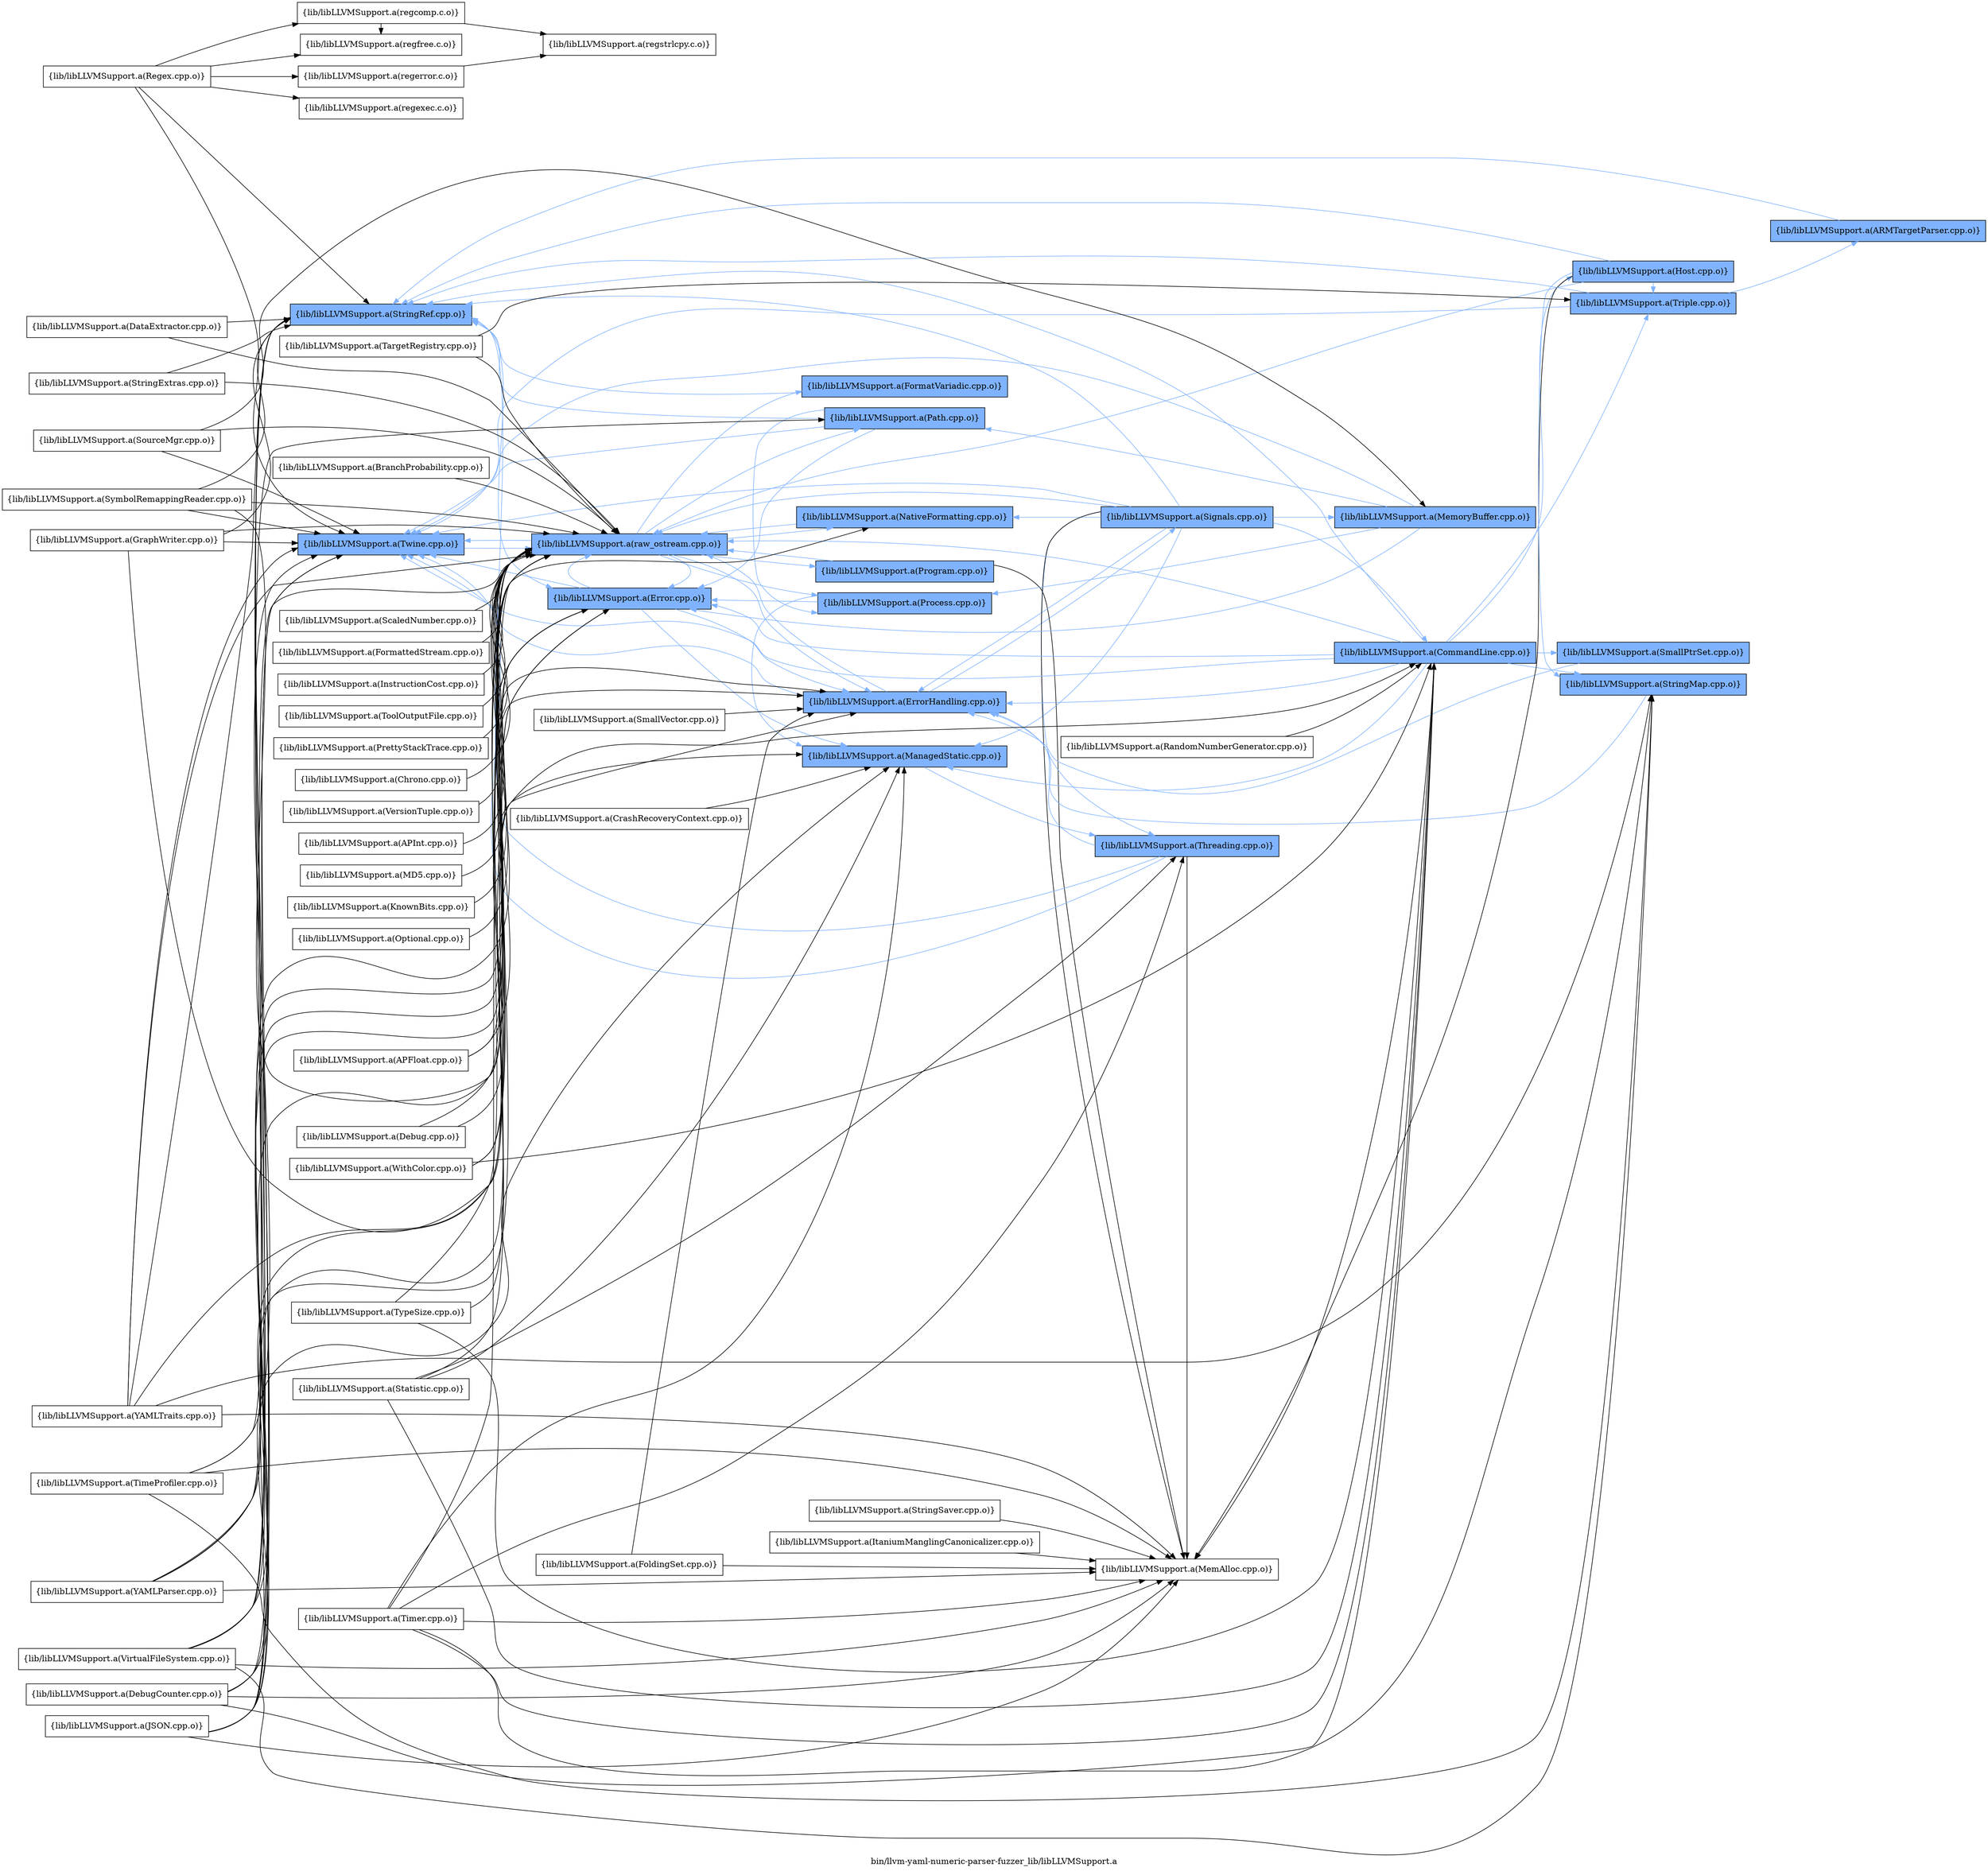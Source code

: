 digraph "bin/llvm-yaml-numeric-parser-fuzzer_lib/libLLVMSupport.a" {
	label="bin/llvm-yaml-numeric-parser-fuzzer_lib/libLLVMSupport.a";
	rankdir=LR;
	{ rank=same; Node0x55a6f84fd038;  }
	{ rank=same; Node0x55a6f84fba58; Node0x55a6f84fb378; Node0x55a6f84f66e8; Node0x55a6f84f6e68; Node0x55a6f84f6d78; Node0x55a6f84f91b8;  }
	{ rank=same; Node0x55a6f84f74f8; Node0x55a6f84f94d8; Node0x55a6f84fac98;  }
	{ rank=same; Node0x55a6f84f8d08; Node0x55a6f84f5518; Node0x55a6f84fc818; Node0x55a6f84fc138; Node0x55a6f84f7bd8; Node0x55a6f84f3998; Node0x55a6f84fb4b8;  }
	{ rank=same; Node0x55a6f84f5608; Node0x55a6f84fc598; Node0x55a6f84f7868;  }
	{ rank=same; Node0x55a6f84f4988; Node0x55a6f84f8538;  }
	{ rank=same; Node0x55a6f84f46b8; Node0x55a6f84fa0b8; Node0x55a6f84faf68; Node0x55a6f84f8da8;  }
	{ rank=same; Node0x55a6f84fd038;  }
	{ rank=same; Node0x55a6f84fba58; Node0x55a6f84fb378; Node0x55a6f84f66e8; Node0x55a6f84f6e68; Node0x55a6f84f6d78; Node0x55a6f84f91b8;  }
	{ rank=same; Node0x55a6f84f74f8; Node0x55a6f84f94d8; Node0x55a6f84fac98;  }
	{ rank=same; Node0x55a6f84f8d08; Node0x55a6f84f5518; Node0x55a6f84fc818; Node0x55a6f84fc138; Node0x55a6f84f7bd8; Node0x55a6f84f3998; Node0x55a6f84fb4b8;  }
	{ rank=same; Node0x55a6f84f5608; Node0x55a6f84fc598; Node0x55a6f84f7868;  }
	{ rank=same; Node0x55a6f84f4988; Node0x55a6f84f8538;  }
	{ rank=same; Node0x55a6f84f46b8; Node0x55a6f84fa0b8; Node0x55a6f84faf68; Node0x55a6f84f8da8;  }

	Node0x55a6f84fd038 [shape=record,shape=box,group=0,label="{lib/libLLVMSupport.a(Regex.cpp.o)}"];
	Node0x55a6f84fd038 -> Node0x55a6f84fba58;
	Node0x55a6f84fd038 -> Node0x55a6f84fb378;
	Node0x55a6f84fd038 -> Node0x55a6f84f66e8;
	Node0x55a6f84fd038 -> Node0x55a6f84f6e68;
	Node0x55a6f84fd038 -> Node0x55a6f84f6d78;
	Node0x55a6f84fd038 -> Node0x55a6f84f91b8;
	Node0x55a6f84f6d78 [shape=record,shape=box,group=1,style=filled,fillcolor="0.600000 0.5 1",label="{lib/libLLVMSupport.a(StringRef.cpp.o)}"];
	Node0x55a6f84f6d78 -> Node0x55a6f84f94d8[color="0.600000 0.5 1"];
	Node0x55a6f84fba58 [shape=record,shape=box,group=0,label="{lib/libLLVMSupport.a(regcomp.c.o)}"];
	Node0x55a6f84fba58 -> Node0x55a6f84f6e68;
	Node0x55a6f84fba58 -> Node0x55a6f84f74f8;
	Node0x55a6f84fb378 [shape=record,shape=box,group=0,label="{lib/libLLVMSupport.a(regerror.c.o)}"];
	Node0x55a6f84fb378 -> Node0x55a6f84f74f8;
	Node0x55a6f84f66e8 [shape=record,shape=box,group=0,label="{lib/libLLVMSupport.a(regexec.c.o)}"];
	Node0x55a6f84f6e68 [shape=record,shape=box,group=0,label="{lib/libLLVMSupport.a(regfree.c.o)}"];
	Node0x55a6f84f91b8 [shape=record,shape=box,group=1,style=filled,fillcolor="0.600000 0.5 1",label="{lib/libLLVMSupport.a(Twine.cpp.o)}"];
	Node0x55a6f84f91b8 -> Node0x55a6f84fac98[color="0.600000 0.5 1"];
	Node0x55a6f84f9258 [shape=record,shape=box,group=0,label="{lib/libLLVMSupport.a(SmallVector.cpp.o)}"];
	Node0x55a6f84f9258 -> Node0x55a6f84f8d08;
	Node0x55a6f84f8d08 [shape=record,shape=box,group=1,style=filled,fillcolor="0.600000 0.5 1",label="{lib/libLLVMSupport.a(ErrorHandling.cpp.o)}"];
	Node0x55a6f84f8d08 -> Node0x55a6f84f91b8[color="0.600000 0.5 1"];
	Node0x55a6f84f8d08 -> Node0x55a6f84fac98[color="0.600000 0.5 1"];
	Node0x55a6f84f8d08 -> Node0x55a6f84f5608[color="0.600000 0.5 1"];
	Node0x55a6f84fac98 [shape=record,shape=box,group=1,style=filled,fillcolor="0.600000 0.5 1",label="{lib/libLLVMSupport.a(raw_ostream.cpp.o)}"];
	Node0x55a6f84fac98 -> Node0x55a6f84f8d08[color="0.600000 0.5 1"];
	Node0x55a6f84fac98 -> Node0x55a6f84fc818[color="0.600000 0.5 1"];
	Node0x55a6f84fac98 -> Node0x55a6f84fc138[color="0.600000 0.5 1"];
	Node0x55a6f84fac98 -> Node0x55a6f84f7bd8[color="0.600000 0.5 1"];
	Node0x55a6f84fac98 -> Node0x55a6f84f3998[color="0.600000 0.5 1"];
	Node0x55a6f84fac98 -> Node0x55a6f84f94d8[color="0.600000 0.5 1"];
	Node0x55a6f84fac98 -> Node0x55a6f84f91b8[color="0.600000 0.5 1"];
	Node0x55a6f84fac98 -> Node0x55a6f84fb4b8[color="0.600000 0.5 1"];
	Node0x55a6f84f5608 [shape=record,shape=box,group=1,style=filled,fillcolor="0.600000 0.5 1",label="{lib/libLLVMSupport.a(Signals.cpp.o)}"];
	Node0x55a6f84f5608 -> Node0x55a6f84f8d08[color="0.600000 0.5 1"];
	Node0x55a6f84f5608 -> Node0x55a6f84fc818[color="0.600000 0.5 1"];
	Node0x55a6f84f5608 -> Node0x55a6f84f5518[color="0.600000 0.5 1"];
	Node0x55a6f84f5608 -> Node0x55a6f84f6d78[color="0.600000 0.5 1"];
	Node0x55a6f84f5608 -> Node0x55a6f84f7868;
	Node0x55a6f84f5608 -> Node0x55a6f84f91b8[color="0.600000 0.5 1"];
	Node0x55a6f84f5608 -> Node0x55a6f84fac98[color="0.600000 0.5 1"];
	Node0x55a6f84f5608 -> Node0x55a6f84f4988[color="0.600000 0.5 1"];
	Node0x55a6f84f5608 -> Node0x55a6f84f8538[color="0.600000 0.5 1"];
	Node0x55a6f84f5608 -> Node0x55a6f84fc598[color="0.600000 0.5 1"];
	Node0x55a6f84f5e78 [shape=record,shape=box,group=0,label="{lib/libLLVMSupport.a(Debug.cpp.o)}"];
	Node0x55a6f84f5e78 -> Node0x55a6f84f5518;
	Node0x55a6f84f5e78 -> Node0x55a6f84fac98;
	Node0x55a6f84f5518 [shape=record,shape=box,group=1,style=filled,fillcolor="0.600000 0.5 1",label="{lib/libLLVMSupport.a(ManagedStatic.cpp.o)}"];
	Node0x55a6f84f5518 -> Node0x55a6f84fc598[color="0.600000 0.5 1"];
	Node0x55a6f84fc598 [shape=record,shape=box,group=1,style=filled,fillcolor="0.600000 0.5 1",label="{lib/libLLVMSupport.a(Threading.cpp.o)}"];
	Node0x55a6f84fc598 -> Node0x55a6f84f8d08[color="0.600000 0.5 1"];
	Node0x55a6f84fc598 -> Node0x55a6f84f6d78[color="0.600000 0.5 1"];
	Node0x55a6f84fc598 -> Node0x55a6f84f7868;
	Node0x55a6f84fc598 -> Node0x55a6f84f91b8[color="0.600000 0.5 1"];
	Node0x55a6f84f94d8 [shape=record,shape=box,group=1,style=filled,fillcolor="0.600000 0.5 1",label="{lib/libLLVMSupport.a(Error.cpp.o)}"];
	Node0x55a6f84f94d8 -> Node0x55a6f84f8d08[color="0.600000 0.5 1"];
	Node0x55a6f84f94d8 -> Node0x55a6f84f5518[color="0.600000 0.5 1"];
	Node0x55a6f84f94d8 -> Node0x55a6f84f91b8[color="0.600000 0.5 1"];
	Node0x55a6f84f94d8 -> Node0x55a6f84fac98[color="0.600000 0.5 1"];
	Node0x55a6f84f6558 [shape=record,shape=box,group=0,label="{lib/libLLVMSupport.a(APFloat.cpp.o)}"];
	Node0x55a6f84f6558 -> Node0x55a6f84f94d8;
	Node0x55a6f84f6558 -> Node0x55a6f84fac98;
	Node0x55a6f84f6828 [shape=record,shape=box,group=0,label="{lib/libLLVMSupport.a(APInt.cpp.o)}"];
	Node0x55a6f84f6828 -> Node0x55a6f84fac98;
	Node0x55a6f84f7fe8 [shape=record,shape=box,group=0,label="{lib/libLLVMSupport.a(FoldingSet.cpp.o)}"];
	Node0x55a6f84f7fe8 -> Node0x55a6f84f8d08;
	Node0x55a6f84f7fe8 -> Node0x55a6f84f7868;
	Node0x55a6f84f7868 [shape=record,shape=box,group=0,label="{lib/libLLVMSupport.a(MemAlloc.cpp.o)}"];
	Node0x55a6f84fc818 [shape=record,shape=box,group=1,style=filled,fillcolor="0.600000 0.5 1",label="{lib/libLLVMSupport.a(NativeFormatting.cpp.o)}"];
	Node0x55a6f84fc818 -> Node0x55a6f84fac98[color="0.600000 0.5 1"];
	Node0x55a6f84fc138 [shape=record,shape=box,group=1,style=filled,fillcolor="0.600000 0.5 1",label="{lib/libLLVMSupport.a(FormatVariadic.cpp.o)}"];
	Node0x55a6f84fc138 -> Node0x55a6f84f6d78[color="0.600000 0.5 1"];
	Node0x55a6f84f7bd8 [shape=record,shape=box,group=1,style=filled,fillcolor="0.600000 0.5 1",label="{lib/libLLVMSupport.a(Path.cpp.o)}"];
	Node0x55a6f84f7bd8 -> Node0x55a6f84f3998[color="0.600000 0.5 1"];
	Node0x55a6f84f7bd8 -> Node0x55a6f84f6d78[color="0.600000 0.5 1"];
	Node0x55a6f84f7bd8 -> Node0x55a6f84f94d8[color="0.600000 0.5 1"];
	Node0x55a6f84f7bd8 -> Node0x55a6f84f91b8[color="0.600000 0.5 1"];
	Node0x55a6f84f3998 [shape=record,shape=box,group=1,style=filled,fillcolor="0.600000 0.5 1",label="{lib/libLLVMSupport.a(Process.cpp.o)}"];
	Node0x55a6f84f3998 -> Node0x55a6f84f5518[color="0.600000 0.5 1"];
	Node0x55a6f84f3998 -> Node0x55a6f84f94d8[color="0.600000 0.5 1"];
	Node0x55a6f84fb4b8 [shape=record,shape=box,group=1,style=filled,fillcolor="0.600000 0.5 1",label="{lib/libLLVMSupport.a(Program.cpp.o)}"];
	Node0x55a6f84fb4b8 -> Node0x55a6f84f7868;
	Node0x55a6f84fb4b8 -> Node0x55a6f84fac98[color="0.600000 0.5 1"];
	Node0x55a6f84f74f8 [shape=record,shape=box,group=0,label="{lib/libLLVMSupport.a(regstrlcpy.c.o)}"];
	Node0x55a6f84f83f8 [shape=record,shape=box,group=0,label="{lib/libLLVMSupport.a(MD5.cpp.o)}"];
	Node0x55a6f84f83f8 -> Node0x55a6f84fac98;
	Node0x55a6f84f4348 [shape=record,shape=box,group=0,label="{lib/libLLVMSupport.a(CrashRecoveryContext.cpp.o)}"];
	Node0x55a6f84f4348 -> Node0x55a6f84f5518;
	Node0x55a6f84fbb98 [shape=record,shape=box,group=0,label="{lib/libLLVMSupport.a(StringExtras.cpp.o)}"];
	Node0x55a6f84fbb98 -> Node0x55a6f84f6d78;
	Node0x55a6f84fbb98 -> Node0x55a6f84fac98;
	Node0x55a6f84f5888 [shape=record,shape=box,group=0,label="{lib/libLLVMSupport.a(StringSaver.cpp.o)}"];
	Node0x55a6f84f5888 -> Node0x55a6f84f7868;
	Node0x55a6f84f4988 [shape=record,shape=box,group=1,style=filled,fillcolor="0.600000 0.5 1",label="{lib/libLLVMSupport.a(CommandLine.cpp.o)}"];
	Node0x55a6f84f4988 -> Node0x55a6f84f8d08[color="0.600000 0.5 1"];
	Node0x55a6f84f4988 -> Node0x55a6f84f5518[color="0.600000 0.5 1"];
	Node0x55a6f84f4988 -> Node0x55a6f84f6d78[color="0.600000 0.5 1"];
	Node0x55a6f84f4988 -> Node0x55a6f84f7868;
	Node0x55a6f84f4988 -> Node0x55a6f84f94d8[color="0.600000 0.5 1"];
	Node0x55a6f84f4988 -> Node0x55a6f84f91b8[color="0.600000 0.5 1"];
	Node0x55a6f84f4988 -> Node0x55a6f84fac98[color="0.600000 0.5 1"];
	Node0x55a6f84f4988 -> Node0x55a6f84f46b8[color="0.600000 0.5 1"];
	Node0x55a6f84f4988 -> Node0x55a6f84fa0b8[color="0.600000 0.5 1"];
	Node0x55a6f84f4988 -> Node0x55a6f84faf68[color="0.600000 0.5 1"];
	Node0x55a6f84f4988 -> Node0x55a6f84f8da8[color="0.600000 0.5 1"];
	Node0x55a6f84f8538 [shape=record,shape=box,group=1,style=filled,fillcolor="0.600000 0.5 1",label="{lib/libLLVMSupport.a(MemoryBuffer.cpp.o)}"];
	Node0x55a6f84f8538 -> Node0x55a6f84f7bd8[color="0.600000 0.5 1"];
	Node0x55a6f84f8538 -> Node0x55a6f84f3998[color="0.600000 0.5 1"];
	Node0x55a6f84f8538 -> Node0x55a6f84f94d8[color="0.600000 0.5 1"];
	Node0x55a6f84f8538 -> Node0x55a6f84f91b8[color="0.600000 0.5 1"];
	Node0x55a6f84f46b8 [shape=record,shape=box,group=1,style=filled,fillcolor="0.600000 0.5 1",label="{lib/libLLVMSupport.a(SmallPtrSet.cpp.o)}"];
	Node0x55a6f84f46b8 -> Node0x55a6f84f8d08[color="0.600000 0.5 1"];
	Node0x55a6f84fa0b8 [shape=record,shape=box,group=1,style=filled,fillcolor="0.600000 0.5 1",label="{lib/libLLVMSupport.a(StringMap.cpp.o)}"];
	Node0x55a6f84fa0b8 -> Node0x55a6f84f8d08[color="0.600000 0.5 1"];
	Node0x55a6f84faf68 [shape=record,shape=box,group=1,style=filled,fillcolor="0.600000 0.5 1",label="{lib/libLLVMSupport.a(Host.cpp.o)}"];
	Node0x55a6f84faf68 -> Node0x55a6f84f6d78[color="0.600000 0.5 1"];
	Node0x55a6f84faf68 -> Node0x55a6f84f7868;
	Node0x55a6f84faf68 -> Node0x55a6f84fac98[color="0.600000 0.5 1"];
	Node0x55a6f84faf68 -> Node0x55a6f84fa0b8[color="0.600000 0.5 1"];
	Node0x55a6f84faf68 -> Node0x55a6f84f8da8[color="0.600000 0.5 1"];
	Node0x55a6f84f8da8 [shape=record,shape=box,group=1,style=filled,fillcolor="0.600000 0.5 1",label="{lib/libLLVMSupport.a(Triple.cpp.o)}"];
	Node0x55a6f84f8da8 -> Node0x55a6f84f6d78[color="0.600000 0.5 1"];
	Node0x55a6f84f8da8 -> Node0x55a6f84f91b8[color="0.600000 0.5 1"];
	Node0x55a6f84f8da8 -> Node0x55a6f84f8fd8[color="0.600000 0.5 1"];
	Node0x55a6f84f4258 [shape=record,shape=box,group=0,label="{lib/libLLVMSupport.a(VirtualFileSystem.cpp.o)}"];
	Node0x55a6f84f4258 -> Node0x55a6f84f7bd8;
	Node0x55a6f84f4258 -> Node0x55a6f84f6d78;
	Node0x55a6f84f4258 -> Node0x55a6f84f7868;
	Node0x55a6f84f4258 -> Node0x55a6f84f94d8;
	Node0x55a6f84f4258 -> Node0x55a6f84f91b8;
	Node0x55a6f84f4258 -> Node0x55a6f84fac98;
	Node0x55a6f84f4258 -> Node0x55a6f84fa0b8;
	Node0x55a6f84f8268 [shape=record,shape=box,group=0,label="{lib/libLLVMSupport.a(YAMLParser.cpp.o)}"];
	Node0x55a6f84f8268 -> Node0x55a6f84f8d08;
	Node0x55a6f84f8268 -> Node0x55a6f84f6d78;
	Node0x55a6f84f8268 -> Node0x55a6f84f7868;
	Node0x55a6f84f8268 -> Node0x55a6f84fac98;
	Node0x55a6f84f75e8 [shape=record,shape=box,group=0,label="{lib/libLLVMSupport.a(SourceMgr.cpp.o)}"];
	Node0x55a6f84f75e8 -> Node0x55a6f84f91b8;
	Node0x55a6f84f75e8 -> Node0x55a6f84fac98;
	Node0x55a6f84f75e8 -> Node0x55a6f84f8538;
	Node0x55a6f84f8718 [shape=record,shape=box,group=0,label="{lib/libLLVMSupport.a(WithColor.cpp.o)}"];
	Node0x55a6f84f8718 -> Node0x55a6f84f94d8;
	Node0x55a6f84f8718 -> Node0x55a6f84fac98;
	Node0x55a6f84f8718 -> Node0x55a6f84f4988;
	Node0x55a6f84f8fd8 [shape=record,shape=box,group=1,style=filled,fillcolor="0.600000 0.5 1",label="{lib/libLLVMSupport.a(ARMTargetParser.cpp.o)}"];
	Node0x55a6f84f8fd8 -> Node0x55a6f84f6d78[color="0.600000 0.5 1"];
	Node0x55a6f84f9208 [shape=record,shape=box,group=0,label="{lib/libLLVMSupport.a(TargetRegistry.cpp.o)}"];
	Node0x55a6f84f9208 -> Node0x55a6f84fac98;
	Node0x55a6f84f9208 -> Node0x55a6f84f8da8;
	Node0x55a6f84f6dc8 [shape=record,shape=box,group=0,label="{lib/libLLVMSupport.a(TypeSize.cpp.o)}"];
	Node0x55a6f84f6dc8 -> Node0x55a6f84f8d08;
	Node0x55a6f84f6dc8 -> Node0x55a6f84fac98;
	Node0x55a6f84f6dc8 -> Node0x55a6f84f4988;
	Node0x55a6f84f3ad8 [shape=record,shape=box,group=0,label="{lib/libLLVMSupport.a(KnownBits.cpp.o)}"];
	Node0x55a6f84f3ad8 -> Node0x55a6f84fac98;
	Node0x55a6f84fc5e8 [shape=record,shape=box,group=0,label="{lib/libLLVMSupport.a(Optional.cpp.o)}"];
	Node0x55a6f84fc5e8 -> Node0x55a6f84fac98;
	Node0x55a6f84f48e8 [shape=record,shape=box,group=0,label="{lib/libLLVMSupport.a(GraphWriter.cpp.o)}"];
	Node0x55a6f84f48e8 -> Node0x55a6f84f6d78;
	Node0x55a6f84f48e8 -> Node0x55a6f84f91b8;
	Node0x55a6f84f48e8 -> Node0x55a6f84fac98;
	Node0x55a6f84f48e8 -> Node0x55a6f84f4988;
	Node0x55a6f84f8178 [shape=record,shape=box,group=0,label="{lib/libLLVMSupport.a(BranchProbability.cpp.o)}"];
	Node0x55a6f84f8178 -> Node0x55a6f84fac98;
	Node0x55a6f84f6be8 [shape=record,shape=box,group=0,label="{lib/libLLVMSupport.a(ScaledNumber.cpp.o)}"];
	Node0x55a6f84f6be8 -> Node0x55a6f84fac98;
	Node0x55a6f84fc188 [shape=record,shape=box,group=0,label="{lib/libLLVMSupport.a(Statistic.cpp.o)}"];
	Node0x55a6f84fc188 -> Node0x55a6f84f5518;
	Node0x55a6f84fc188 -> Node0x55a6f84fac98;
	Node0x55a6f84fc188 -> Node0x55a6f84f4988;
	Node0x55a6f84fc188 -> Node0x55a6f84fc598;
	Node0x55a6f84fb508 [shape=record,shape=box,group=0,label="{lib/libLLVMSupport.a(Timer.cpp.o)}"];
	Node0x55a6f84fb508 -> Node0x55a6f84f5518;
	Node0x55a6f84fb508 -> Node0x55a6f84f7868;
	Node0x55a6f84fb508 -> Node0x55a6f84fac98;
	Node0x55a6f84fb508 -> Node0x55a6f84f4988;
	Node0x55a6f84fb508 -> Node0x55a6f84fa0b8;
	Node0x55a6f84fb508 -> Node0x55a6f84fc598;
	Node0x55a6f84fd858 [shape=record,shape=box,group=0,label="{lib/libLLVMSupport.a(DebugCounter.cpp.o)}"];
	Node0x55a6f84fd858 -> Node0x55a6f84f5518;
	Node0x55a6f84fd858 -> Node0x55a6f84f6d78;
	Node0x55a6f84fd858 -> Node0x55a6f84f7868;
	Node0x55a6f84fd858 -> Node0x55a6f84fac98;
	Node0x55a6f84fd858 -> Node0x55a6f84f4988;
	Node0x55a6f84f8d58 [shape=record,shape=box,group=0,label="{lib/libLLVMSupport.a(ItaniumManglingCanonicalizer.cpp.o)}"];
	Node0x55a6f84f8d58 -> Node0x55a6f84f7868;
	Node0x55a6f84f9c58 [shape=record,shape=box,group=0,label="{lib/libLLVMSupport.a(SymbolRemappingReader.cpp.o)}"];
	Node0x55a6f84f9c58 -> Node0x55a6f84f6d78;
	Node0x55a6f84f9c58 -> Node0x55a6f84f94d8;
	Node0x55a6f84f9c58 -> Node0x55a6f84f91b8;
	Node0x55a6f84f9c58 -> Node0x55a6f84fac98;
	Node0x55a6f84f6aa8 [shape=record,shape=box,group=0,label="{lib/libLLVMSupport.a(DataExtractor.cpp.o)}"];
	Node0x55a6f84f6aa8 -> Node0x55a6f84f6d78;
	Node0x55a6f84f6aa8 -> Node0x55a6f84fac98;
	Node0x55a6f84f47a8 [shape=record,shape=box,group=0,label="{lib/libLLVMSupport.a(FormattedStream.cpp.o)}"];
	Node0x55a6f84f47a8 -> Node0x55a6f84fac98;
	Node0x55a6f84f60f8 [shape=record,shape=box,group=0,label="{lib/libLLVMSupport.a(InstructionCost.cpp.o)}"];
	Node0x55a6f84f60f8 -> Node0x55a6f84fac98;
	Node0x55a6f84fd628 [shape=record,shape=box,group=0,label="{lib/libLLVMSupport.a(ToolOutputFile.cpp.o)}"];
	Node0x55a6f84fd628 -> Node0x55a6f84fac98;
	Node0x55a6f84fbe68 [shape=record,shape=box,group=0,label="{lib/libLLVMSupport.a(PrettyStackTrace.cpp.o)}"];
	Node0x55a6f84fbe68 -> Node0x55a6f84fac98;
	Node0x55a6f84f8ee8 [shape=record,shape=box,group=0,label="{lib/libLLVMSupport.a(Chrono.cpp.o)}"];
	Node0x55a6f84f8ee8 -> Node0x55a6f84fac98;
	Node0x55a6f84f9bb8 [shape=record,shape=box,group=0,label="{lib/libLLVMSupport.a(TimeProfiler.cpp.o)}"];
	Node0x55a6f84f9bb8 -> Node0x55a6f84f7868;
	Node0x55a6f84f9bb8 -> Node0x55a6f84f91b8;
	Node0x55a6f84f9bb8 -> Node0x55a6f84fac98;
	Node0x55a6f84f9bb8 -> Node0x55a6f84fa0b8;
	Node0x55a6f84f97f8 [shape=record,shape=box,group=0,label="{lib/libLLVMSupport.a(JSON.cpp.o)}"];
	Node0x55a6f84f97f8 -> Node0x55a6f84fc818;
	Node0x55a6f84f97f8 -> Node0x55a6f84f6d78;
	Node0x55a6f84f97f8 -> Node0x55a6f84f7868;
	Node0x55a6f84f97f8 -> Node0x55a6f84f94d8;
	Node0x55a6f84f97f8 -> Node0x55a6f84f91b8;
	Node0x55a6f84f97f8 -> Node0x55a6f84fac98;
	Node0x55a6f84fc2c8 [shape=record,shape=box,group=0,label="{lib/libLLVMSupport.a(RandomNumberGenerator.cpp.o)}"];
	Node0x55a6f84fc2c8 -> Node0x55a6f84f4988;
	Node0x55a6f84f8628 [shape=record,shape=box,group=0,label="{lib/libLLVMSupport.a(YAMLTraits.cpp.o)}"];
	Node0x55a6f84f8628 -> Node0x55a6f84f8d08;
	Node0x55a6f84f8628 -> Node0x55a6f84f6d78;
	Node0x55a6f84f8628 -> Node0x55a6f84f7868;
	Node0x55a6f84f8628 -> Node0x55a6f84f91b8;
	Node0x55a6f84f8628 -> Node0x55a6f84fac98;
	Node0x55a6f84f8628 -> Node0x55a6f84fa0b8;
	Node0x55a6f84f8088 [shape=record,shape=box,group=0,label="{lib/libLLVMSupport.a(VersionTuple.cpp.o)}"];
	Node0x55a6f84f8088 -> Node0x55a6f84fac98;
}

